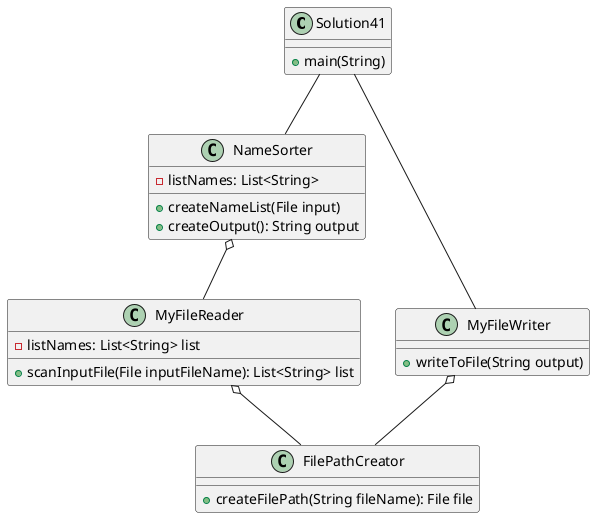 @startuml

class Solution41{
    'Methods
    +main(String)
}

class NameSorter{
    'Attributes
    -listNames: List<String>

    'Methods
    'Creates sorted name list
    +createNameList(File input)
    'Adds elements to output string
    +createOutput(): String output
}

class MyFileReader{
    'Attributes (List to return to NameSorter)
    -listNames: List<String> list

    'Methods
    'Adds elements to listNames from input file
    +scanInputFile(File inputFileName): List<String> list
}

class MyFileWriter{
    'Methods
    'Writes string to output file
    +writeToFile(String output)
}

class FilePathCreator{
    'Methods
    'Creates a path to a file, then returns that file
    +createFilePath(String fileName): File file
}

Solution41--NameSorter
Solution41--MyFileWriter
MyFileReader o-- FilePathCreator
MyFileWriter o-- FilePathCreator
NameSorter o-- MyFileReader
@enduml